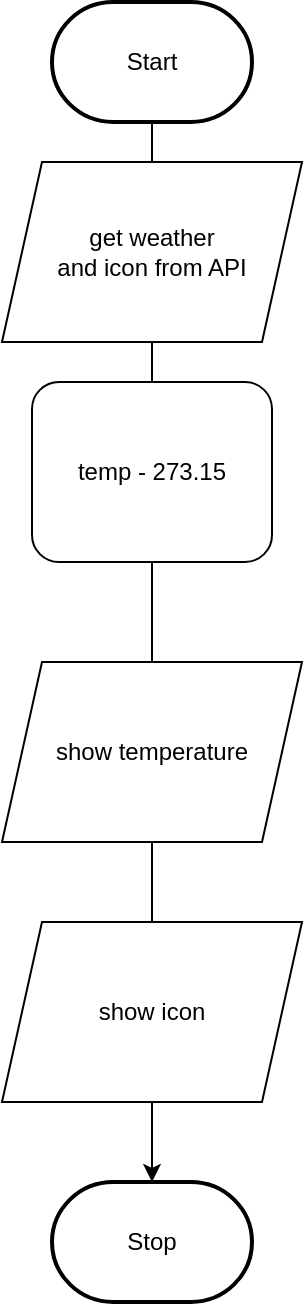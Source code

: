 <mxfile>
    <diagram id="HIP3nbAZw_EuaXWnEj3U" name="Page-1">
        <mxGraphModel dx="1086" dy="719" grid="1" gridSize="10" guides="1" tooltips="1" connect="1" arrows="1" fold="1" page="1" pageScale="1" pageWidth="850" pageHeight="1100" math="0" shadow="0">
            <root>
                <mxCell id="0"/>
                <mxCell id="1" parent="0"/>
                <mxCell id="4" style="edgeStyle=orthogonalEdgeStyle;html=1;rounded=0;startArrow=none;" parent="1" source="14" target="3" edge="1">
                    <mxGeometry relative="1" as="geometry"/>
                </mxCell>
                <mxCell id="2" value="Start" style="strokeWidth=2;html=1;shape=mxgraph.flowchart.terminator;whiteSpace=wrap;" parent="1" vertex="1">
                    <mxGeometry x="330" y="30" width="100" height="60" as="geometry"/>
                </mxCell>
                <mxCell id="3" value="Stop" style="strokeWidth=2;html=1;shape=mxgraph.flowchart.terminator;whiteSpace=wrap;" parent="1" vertex="1">
                    <mxGeometry x="330" y="620" width="100" height="60" as="geometry"/>
                </mxCell>
                <mxCell id="6" value="" style="edgeStyle=orthogonalEdgeStyle;html=1;rounded=0;endArrow=none;" edge="1" parent="1" source="2" target="5">
                    <mxGeometry relative="1" as="geometry">
                        <mxPoint x="380" y="90" as="sourcePoint"/>
                        <mxPoint x="380" y="620" as="targetPoint"/>
                    </mxGeometry>
                </mxCell>
                <mxCell id="5" value="get weather &lt;br&gt;and icon from API" style="shape=parallelogram;perimeter=parallelogramPerimeter;whiteSpace=wrap;html=1;fixedSize=1;" vertex="1" parent="1">
                    <mxGeometry x="305" y="110" width="150" height="90" as="geometry"/>
                </mxCell>
                <mxCell id="11" value="" style="edgeStyle=orthogonalEdgeStyle;html=1;rounded=0;startArrow=none;endArrow=none;" edge="1" parent="1" source="5" target="10">
                    <mxGeometry relative="1" as="geometry">
                        <mxPoint x="380" y="200" as="sourcePoint"/>
                        <mxPoint x="380" y="620" as="targetPoint"/>
                    </mxGeometry>
                </mxCell>
                <mxCell id="10" value="temp - 273.15" style="rounded=1;whiteSpace=wrap;html=1;" vertex="1" parent="1">
                    <mxGeometry x="320" y="220" width="120" height="90" as="geometry"/>
                </mxCell>
                <mxCell id="13" value="" style="edgeStyle=orthogonalEdgeStyle;html=1;rounded=0;startArrow=none;endArrow=none;" edge="1" parent="1" source="10" target="12">
                    <mxGeometry relative="1" as="geometry">
                        <mxPoint x="380" y="310" as="sourcePoint"/>
                        <mxPoint x="380" y="620" as="targetPoint"/>
                    </mxGeometry>
                </mxCell>
                <mxCell id="12" value="show temperature" style="shape=parallelogram;perimeter=parallelogramPerimeter;whiteSpace=wrap;html=1;fixedSize=1;" vertex="1" parent="1">
                    <mxGeometry x="305" y="360" width="150" height="90" as="geometry"/>
                </mxCell>
                <mxCell id="15" value="" style="edgeStyle=orthogonalEdgeStyle;html=1;rounded=0;startArrow=none;endArrow=none;" edge="1" parent="1" source="12" target="14">
                    <mxGeometry relative="1" as="geometry">
                        <mxPoint x="380" y="450" as="sourcePoint"/>
                        <mxPoint x="380" y="620" as="targetPoint"/>
                    </mxGeometry>
                </mxCell>
                <mxCell id="14" value="show icon" style="shape=parallelogram;perimeter=parallelogramPerimeter;whiteSpace=wrap;html=1;fixedSize=1;" vertex="1" parent="1">
                    <mxGeometry x="305" y="490" width="150" height="90" as="geometry"/>
                </mxCell>
            </root>
        </mxGraphModel>
    </diagram>
</mxfile>